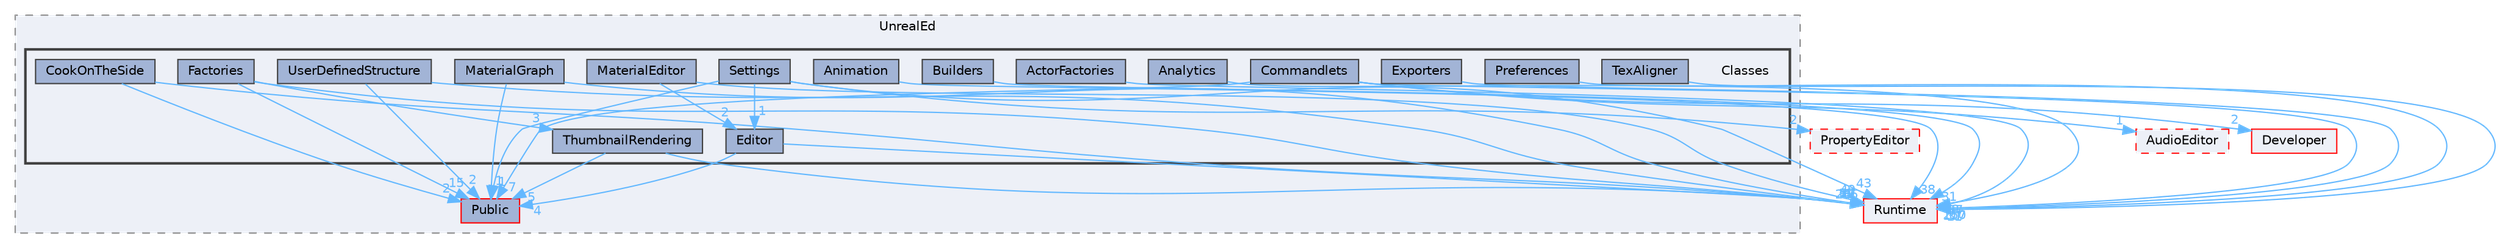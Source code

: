 digraph "Classes"
{
 // INTERACTIVE_SVG=YES
 // LATEX_PDF_SIZE
  bgcolor="transparent";
  edge [fontname=Helvetica,fontsize=10,labelfontname=Helvetica,labelfontsize=10];
  node [fontname=Helvetica,fontsize=10,shape=box,height=0.2,width=0.4];
  compound=true
  subgraph clusterdir_d6dfe71a46de762e5d5df277eaa495c7 {
    graph [ bgcolor="#edf0f7", pencolor="grey50", label="UnrealEd", fontname=Helvetica,fontsize=10 style="filled,dashed", URL="dir_d6dfe71a46de762e5d5df277eaa495c7.html",tooltip=""]
  dir_978a81d20f5a53c90067a06992956062 [label="Public", fillcolor="#a2b4d6", color="red", style="filled", URL="dir_978a81d20f5a53c90067a06992956062.html",tooltip=""];
  subgraph clusterdir_0d13eddcba6027e8ab9d61accf84dcff {
    graph [ bgcolor="#edf0f7", pencolor="grey25", label="", fontname=Helvetica,fontsize=10 style="filled,bold", URL="dir_0d13eddcba6027e8ab9d61accf84dcff.html",tooltip=""]
    dir_0d13eddcba6027e8ab9d61accf84dcff [shape=plaintext, label="Classes"];
  dir_f14be983a64ad1b653e955037c5e35f0 [label="ActorFactories", fillcolor="#a2b4d6", color="grey25", style="filled", URL="dir_f14be983a64ad1b653e955037c5e35f0.html",tooltip=""];
  dir_d251fb591877d419a97ea40c2f6189f7 [label="Analytics", fillcolor="#a2b4d6", color="grey25", style="filled", URL="dir_d251fb591877d419a97ea40c2f6189f7.html",tooltip=""];
  dir_aea040039719b47b74a7818429617ffd [label="Animation", fillcolor="#a2b4d6", color="grey25", style="filled", URL="dir_aea040039719b47b74a7818429617ffd.html",tooltip=""];
  dir_56125d0cf4d2aae742d0e304ec83e124 [label="Builders", fillcolor="#a2b4d6", color="grey25", style="filled", URL="dir_56125d0cf4d2aae742d0e304ec83e124.html",tooltip=""];
  dir_f9658c2b6c55198d8d4b95740bbd191b [label="Commandlets", fillcolor="#a2b4d6", color="grey25", style="filled", URL="dir_f9658c2b6c55198d8d4b95740bbd191b.html",tooltip=""];
  dir_8cce06062df4e7aa8ad3514b2b083b7d [label="CookOnTheSide", fillcolor="#a2b4d6", color="grey25", style="filled", URL="dir_8cce06062df4e7aa8ad3514b2b083b7d.html",tooltip=""];
  dir_96c37953b42ac231ddd475da6d2574d8 [label="Editor", fillcolor="#a2b4d6", color="grey25", style="filled", URL="dir_96c37953b42ac231ddd475da6d2574d8.html",tooltip=""];
  dir_2ca53cf20c405dd09f82c0d412f06e22 [label="Exporters", fillcolor="#a2b4d6", color="grey25", style="filled", URL="dir_2ca53cf20c405dd09f82c0d412f06e22.html",tooltip=""];
  dir_5aaa6543b84a03d883d4668bbff7d3a0 [label="Factories", fillcolor="#a2b4d6", color="grey25", style="filled", URL="dir_5aaa6543b84a03d883d4668bbff7d3a0.html",tooltip=""];
  dir_157db77918154a5a3dec8dd6b70132b4 [label="MaterialEditor", fillcolor="#a2b4d6", color="grey25", style="filled", URL="dir_157db77918154a5a3dec8dd6b70132b4.html",tooltip=""];
  dir_77ae924517897925eca0e2d86eb69cab [label="MaterialGraph", fillcolor="#a2b4d6", color="grey25", style="filled", URL="dir_77ae924517897925eca0e2d86eb69cab.html",tooltip=""];
  dir_a477eb5d3b415a8cab233b64d3b0abd4 [label="Preferences", fillcolor="#a2b4d6", color="grey25", style="filled", URL="dir_a477eb5d3b415a8cab233b64d3b0abd4.html",tooltip=""];
  dir_7b60f686e3537d28f59851bf0a4b55df [label="Settings", fillcolor="#a2b4d6", color="grey25", style="filled", URL="dir_7b60f686e3537d28f59851bf0a4b55df.html",tooltip=""];
  dir_db4d521dbf8c82b1c9db8e2fd6d4510c [label="TexAligner", fillcolor="#a2b4d6", color="grey25", style="filled", URL="dir_db4d521dbf8c82b1c9db8e2fd6d4510c.html",tooltip=""];
  dir_86c58e2609e34b5b9a20d2906adec4f4 [label="ThumbnailRendering", fillcolor="#a2b4d6", color="grey25", style="filled", URL="dir_86c58e2609e34b5b9a20d2906adec4f4.html",tooltip=""];
  dir_be02ccbd2177ad9caa955985461becd0 [label="UserDefinedStructure", fillcolor="#a2b4d6", color="grey25", style="filled", URL="dir_be02ccbd2177ad9caa955985461becd0.html",tooltip=""];
  }
  }
  dir_7536b172fbd480bfd146a1b1acd6856b [label="Runtime", fillcolor="#edf0f7", color="red", style="filled", URL="dir_7536b172fbd480bfd146a1b1acd6856b.html",tooltip=""];
  dir_83b957dbc604ab9fd40755e09154c786 [label="AudioEditor", fillcolor="#edf0f7", color="red", style="filled,dashed", URL="dir_83b957dbc604ab9fd40755e09154c786.html",tooltip=""];
  dir_ed364dfe916ed2c6b8f8391d8776f150 [label="Developer", fillcolor="#edf0f7", color="red", style="filled", URL="dir_ed364dfe916ed2c6b8f8391d8776f150.html",tooltip=""];
  dir_d1fe7a7be36f79b0b0b08c66e8a279df [label="PropertyEditor", fillcolor="#edf0f7", color="red", style="filled,dashed", URL="dir_d1fe7a7be36f79b0b0b08c66e8a279df.html",tooltip=""];
  dir_f14be983a64ad1b653e955037c5e35f0->dir_7536b172fbd480bfd146a1b1acd6856b [headlabel="87", labeldistance=1.5 headhref="dir_000013_000984.html" href="dir_000013_000984.html" color="steelblue1" fontcolor="steelblue1"];
  dir_d251fb591877d419a97ea40c2f6189f7->dir_7536b172fbd480bfd146a1b1acd6856b [headlabel="8", labeldistance=1.5 headhref="dir_000025_000984.html" href="dir_000025_000984.html" color="steelblue1" fontcolor="steelblue1"];
  dir_aea040039719b47b74a7818429617ffd->dir_7536b172fbd480bfd146a1b1acd6856b [headlabel="38", labeldistance=1.5 headhref="dir_000032_000984.html" href="dir_000032_000984.html" color="steelblue1" fontcolor="steelblue1"];
  dir_56125d0cf4d2aae742d0e304ec83e124->dir_7536b172fbd480bfd146a1b1acd6856b [headlabel="31", labeldistance=1.5 headhref="dir_000114_000984.html" href="dir_000114_000984.html" color="steelblue1" fontcolor="steelblue1"];
  dir_f9658c2b6c55198d8d4b95740bbd191b->dir_7536b172fbd480bfd146a1b1acd6856b [headlabel="250", labeldistance=1.5 headhref="dir_000208_000984.html" href="dir_000208_000984.html" color="steelblue1" fontcolor="steelblue1"];
  dir_f9658c2b6c55198d8d4b95740bbd191b->dir_83b957dbc604ab9fd40755e09154c786 [headlabel="1", labeldistance=1.5 headhref="dir_000208_000074.html" href="dir_000208_000074.html" color="steelblue1" fontcolor="steelblue1"];
  dir_f9658c2b6c55198d8d4b95740bbd191b->dir_978a81d20f5a53c90067a06992956062 [headlabel="7", labeldistance=1.5 headhref="dir_000208_000930.html" href="dir_000208_000930.html" color="steelblue1" fontcolor="steelblue1"];
  dir_f9658c2b6c55198d8d4b95740bbd191b->dir_ed364dfe916ed2c6b8f8391d8776f150 [headlabel="2", labeldistance=1.5 headhref="dir_000208_000312.html" href="dir_000208_000312.html" color="steelblue1" fontcolor="steelblue1"];
  dir_8cce06062df4e7aa8ad3514b2b083b7d->dir_7536b172fbd480bfd146a1b1acd6856b [headlabel="19", labeldistance=1.5 headhref="dir_000265_000984.html" href="dir_000265_000984.html" color="steelblue1" fontcolor="steelblue1"];
  dir_8cce06062df4e7aa8ad3514b2b083b7d->dir_978a81d20f5a53c90067a06992956062 [headlabel="2", labeldistance=1.5 headhref="dir_000265_000930.html" href="dir_000265_000930.html" color="steelblue1" fontcolor="steelblue1"];
  dir_96c37953b42ac231ddd475da6d2574d8->dir_7536b172fbd480bfd146a1b1acd6856b [headlabel="74", labeldistance=1.5 headhref="dir_000358_000984.html" href="dir_000358_000984.html" color="steelblue1" fontcolor="steelblue1"];
  dir_96c37953b42ac231ddd475da6d2574d8->dir_978a81d20f5a53c90067a06992956062 [headlabel="4", labeldistance=1.5 headhref="dir_000358_000930.html" href="dir_000358_000930.html" color="steelblue1" fontcolor="steelblue1"];
  dir_2ca53cf20c405dd09f82c0d412f06e22->dir_7536b172fbd480bfd146a1b1acd6856b [headlabel="117", labeldistance=1.5 headhref="dir_000384_000984.html" href="dir_000384_000984.html" color="steelblue1" fontcolor="steelblue1"];
  dir_5aaa6543b84a03d883d4668bbff7d3a0->dir_7536b172fbd480bfd146a1b1acd6856b [headlabel="245", labeldistance=1.5 headhref="dir_000392_000984.html" href="dir_000392_000984.html" color="steelblue1" fontcolor="steelblue1"];
  dir_5aaa6543b84a03d883d4668bbff7d3a0->dir_86c58e2609e34b5b9a20d2906adec4f4 [headlabel="3", labeldistance=1.5 headhref="dir_000392_001186.html" href="dir_000392_001186.html" color="steelblue1" fontcolor="steelblue1"];
  dir_5aaa6543b84a03d883d4668bbff7d3a0->dir_978a81d20f5a53c90067a06992956062 [headlabel="15", labeldistance=1.5 headhref="dir_000392_000930.html" href="dir_000392_000930.html" color="steelblue1" fontcolor="steelblue1"];
  dir_157db77918154a5a3dec8dd6b70132b4->dir_7536b172fbd480bfd146a1b1acd6856b [headlabel="49", labeldistance=1.5 headhref="dir_000599_000984.html" href="dir_000599_000984.html" color="steelblue1" fontcolor="steelblue1"];
  dir_157db77918154a5a3dec8dd6b70132b4->dir_96c37953b42ac231ddd475da6d2574d8 [headlabel="2", labeldistance=1.5 headhref="dir_000599_000358.html" href="dir_000599_000358.html" color="steelblue1" fontcolor="steelblue1"];
  dir_77ae924517897925eca0e2d86eb69cab->dir_7536b172fbd480bfd146a1b1acd6856b [headlabel="29", labeldistance=1.5 headhref="dir_000600_000984.html" href="dir_000600_000984.html" color="steelblue1" fontcolor="steelblue1"];
  dir_77ae924517897925eca0e2d86eb69cab->dir_978a81d20f5a53c90067a06992956062 [headlabel="1", labeldistance=1.5 headhref="dir_000600_000930.html" href="dir_000600_000930.html" color="steelblue1" fontcolor="steelblue1"];
  dir_a477eb5d3b415a8cab233b64d3b0abd4->dir_7536b172fbd480bfd146a1b1acd6856b [headlabel="37", labeldistance=1.5 headhref="dir_000766_000984.html" href="dir_000766_000984.html" color="steelblue1" fontcolor="steelblue1"];
  dir_7b60f686e3537d28f59851bf0a4b55df->dir_7536b172fbd480bfd146a1b1acd6856b [headlabel="43", labeldistance=1.5 headhref="dir_001030_000984.html" href="dir_001030_000984.html" color="steelblue1" fontcolor="steelblue1"];
  dir_7b60f686e3537d28f59851bf0a4b55df->dir_96c37953b42ac231ddd475da6d2574d8 [headlabel="1", labeldistance=1.5 headhref="dir_001030_000358.html" href="dir_001030_000358.html" color="steelblue1" fontcolor="steelblue1"];
  dir_7b60f686e3537d28f59851bf0a4b55df->dir_978a81d20f5a53c90067a06992956062 [headlabel="1", labeldistance=1.5 headhref="dir_001030_000930.html" href="dir_001030_000930.html" color="steelblue1" fontcolor="steelblue1"];
  dir_7b60f686e3537d28f59851bf0a4b55df->dir_d1fe7a7be36f79b0b0b08c66e8a279df [headlabel="2", labeldistance=1.5 headhref="dir_001030_000781.html" href="dir_001030_000781.html" color="steelblue1" fontcolor="steelblue1"];
  dir_db4d521dbf8c82b1c9db8e2fd6d4510c->dir_7536b172fbd480bfd146a1b1acd6856b [headlabel="11", labeldistance=1.5 headhref="dir_001178_000984.html" href="dir_001178_000984.html" color="steelblue1" fontcolor="steelblue1"];
  dir_86c58e2609e34b5b9a20d2906adec4f4->dir_7536b172fbd480bfd146a1b1acd6856b [headlabel="67", labeldistance=1.5 headhref="dir_001186_000984.html" href="dir_001186_000984.html" color="steelblue1" fontcolor="steelblue1"];
  dir_86c58e2609e34b5b9a20d2906adec4f4->dir_978a81d20f5a53c90067a06992956062 [headlabel="5", labeldistance=1.5 headhref="dir_001186_000930.html" href="dir_001186_000930.html" color="steelblue1" fontcolor="steelblue1"];
  dir_be02ccbd2177ad9caa955985461becd0->dir_7536b172fbd480bfd146a1b1acd6856b [headlabel="8", labeldistance=1.5 headhref="dir_001231_000984.html" href="dir_001231_000984.html" color="steelblue1" fontcolor="steelblue1"];
  dir_be02ccbd2177ad9caa955985461becd0->dir_978a81d20f5a53c90067a06992956062 [headlabel="2", labeldistance=1.5 headhref="dir_001231_000930.html" href="dir_001231_000930.html" color="steelblue1" fontcolor="steelblue1"];
}

